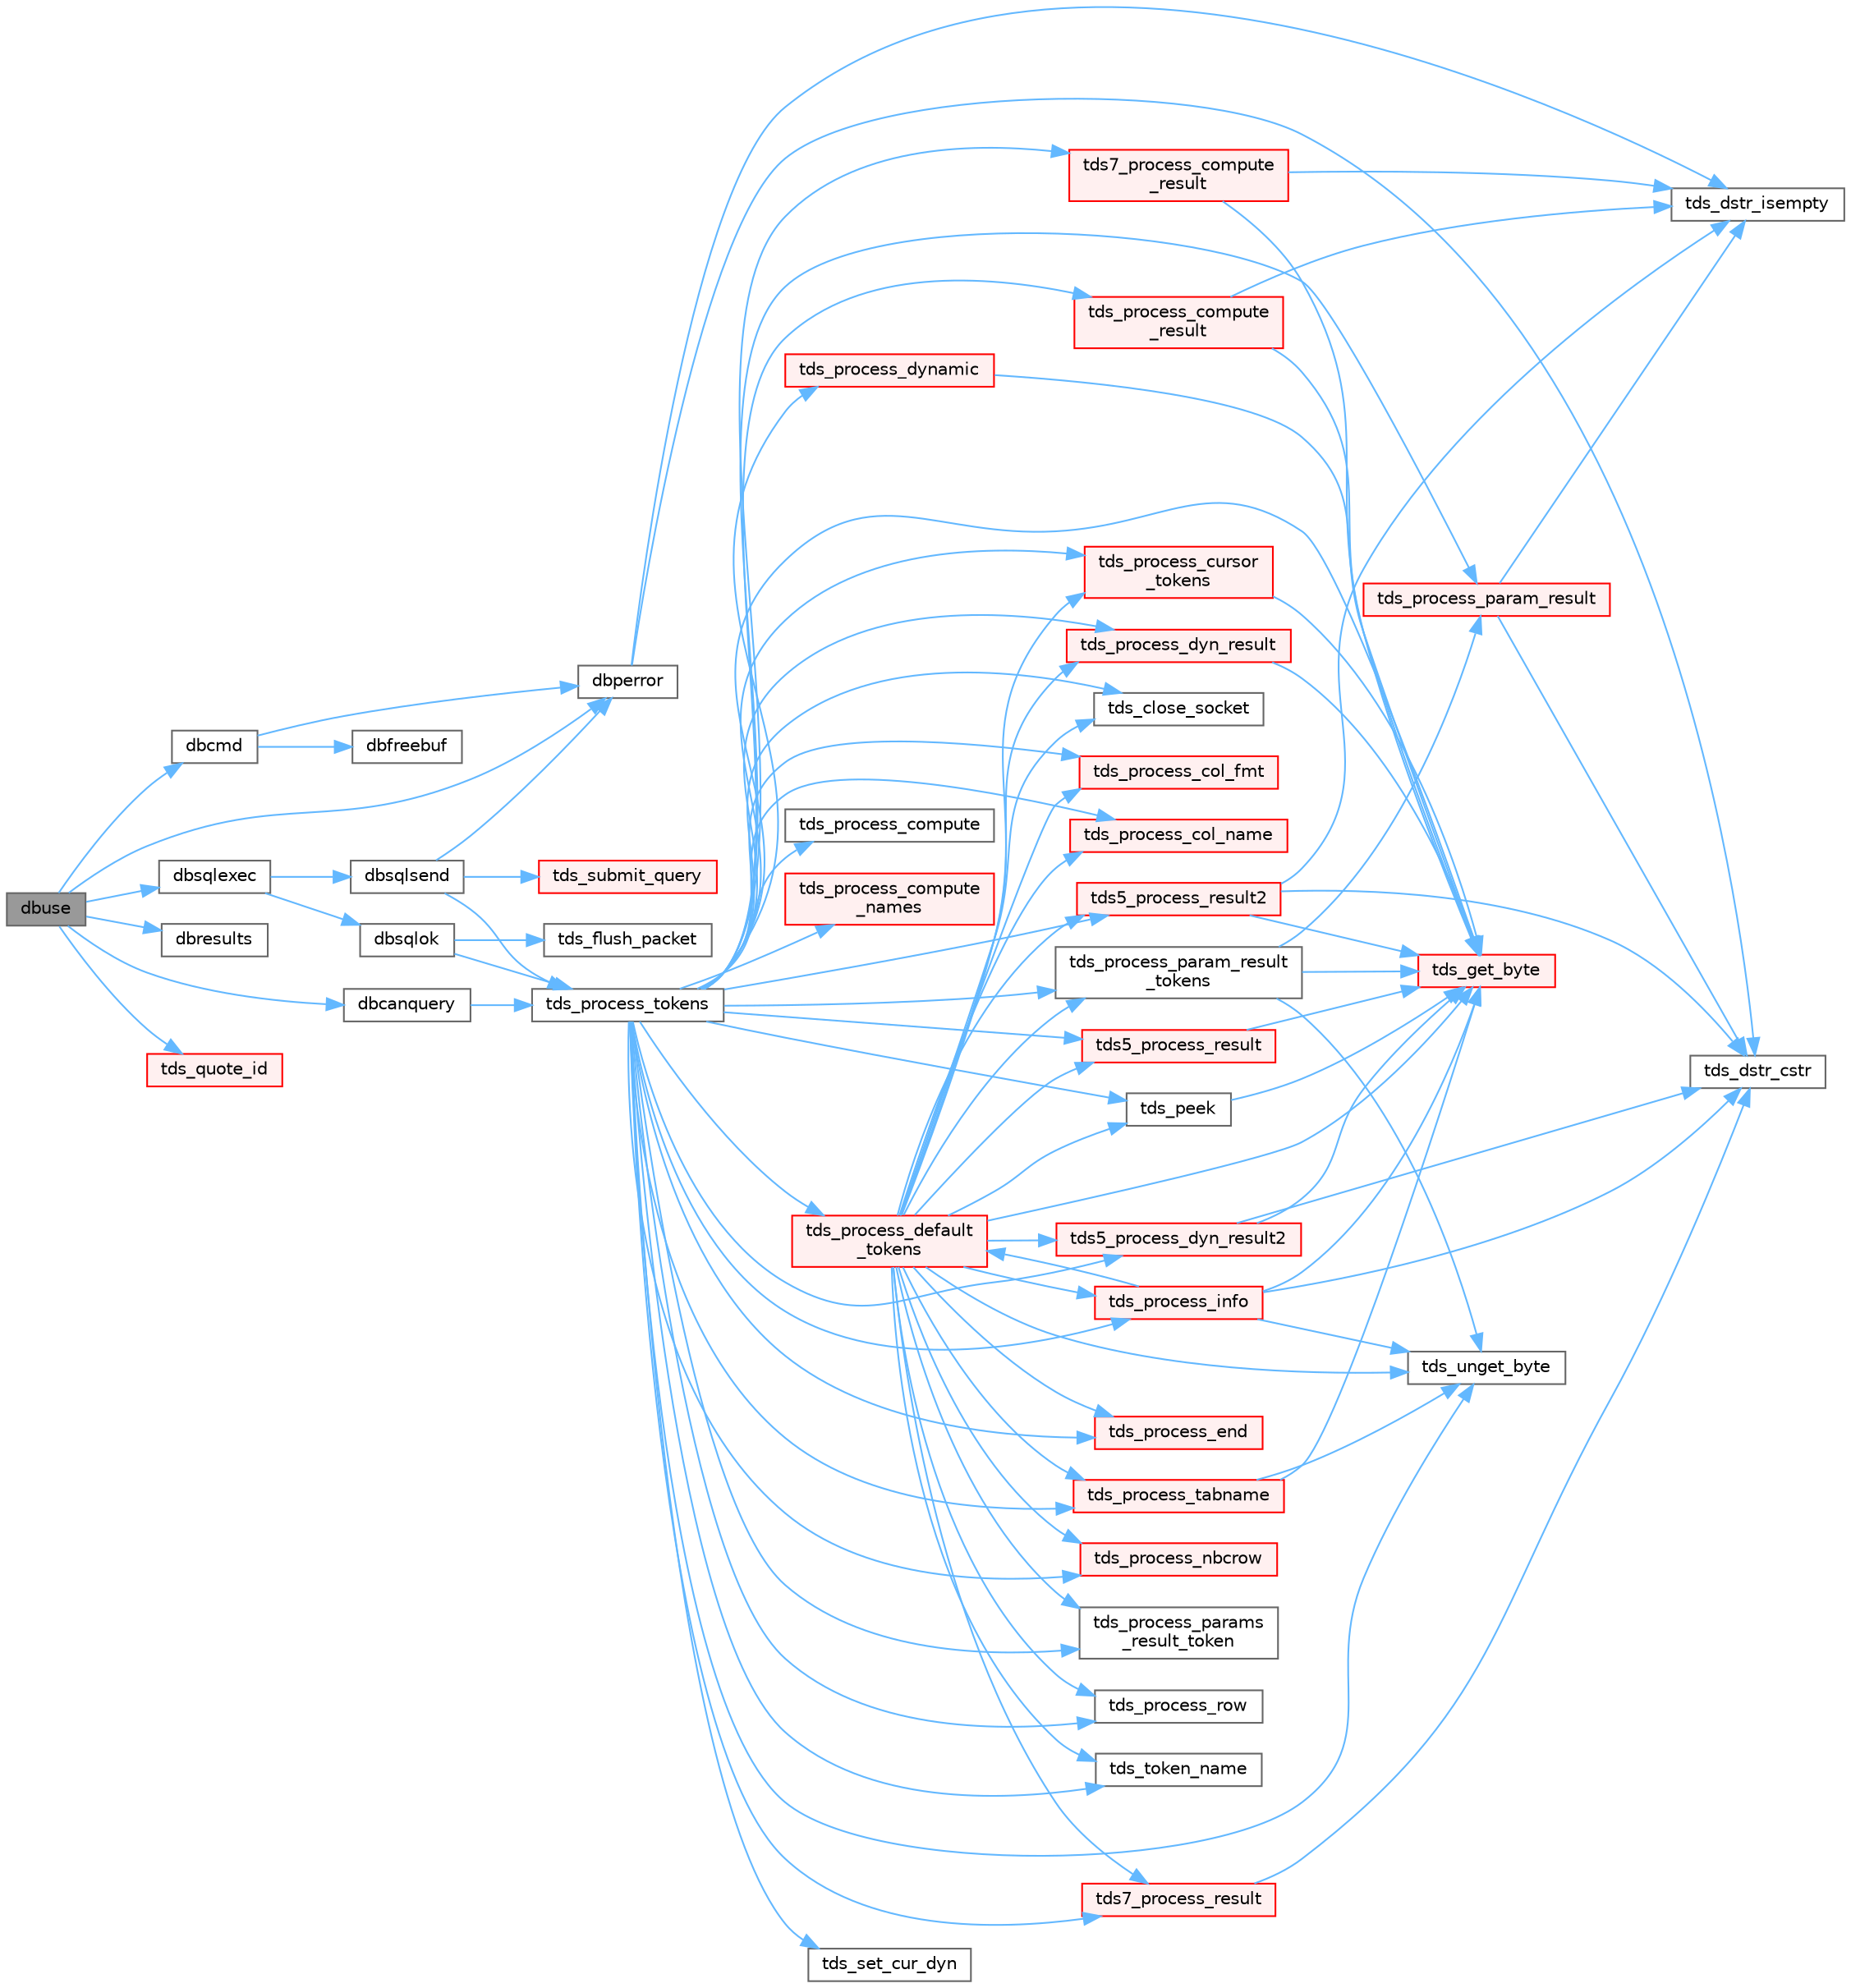 digraph "dbuse"
{
 // LATEX_PDF_SIZE
  bgcolor="transparent";
  edge [fontname=Helvetica,fontsize=10,labelfontname=Helvetica,labelfontsize=10];
  node [fontname=Helvetica,fontsize=10,shape=box,height=0.2,width=0.4];
  rankdir="LR";
  Node1 [id="Node000001",label="dbuse",height=0.2,width=0.4,color="gray40", fillcolor="grey60", style="filled", fontcolor="black",tooltip="Change current database."];
  Node1 -> Node2 [id="edge1_Node000001_Node000002",color="steelblue1",style="solid",tooltip=" "];
  Node2 [id="Node000002",label="dbcanquery",height=0.2,width=0.4,color="grey40", fillcolor="white", style="filled",URL="$a00575.html#ga559e24ba70d0d96c3469eb6ab8f74e05",tooltip="Cancel the query currently being retrieved, discarding all pending rows."];
  Node2 -> Node3 [id="edge2_Node000002_Node000003",color="steelblue1",style="solid",tooltip=" "];
  Node3 [id="Node000003",label="tds_process_tokens",height=0.2,width=0.4,color="grey40", fillcolor="white", style="filled",URL="$a00592.html#gabfc9de1d1fe718818caf63a4be4035a6",tooltip="process all streams."];
  Node3 -> Node4 [id="edge3_Node000003_Node000004",color="steelblue1",style="solid",tooltip=" "];
  Node4 [id="Node000004",label="tds5_process_dyn_result2",height=0.2,width=0.4,color="red", fillcolor="#FFF0F0", style="filled",URL="$a00592.html#gae688b515631141acfbc41bbb91c8b921",tooltip="Process new TDS 5.0 token for describing output parameters."];
  Node4 -> Node12 [id="edge4_Node000004_Node000012",color="steelblue1",style="solid",tooltip=" "];
  Node12 [id="Node000012",label="tds_dstr_cstr",height=0.2,width=0.4,color="grey40", fillcolor="white", style="filled",URL="$a00593.html#gac536f0e4d77d3cff5702719362ec1766",tooltip="Returns a C version (NUL terminated string) of dstr."];
  Node4 -> Node29 [id="edge5_Node000004_Node000029",color="steelblue1",style="solid",tooltip=" "];
  Node29 [id="Node000029",label="tds_get_byte",height=0.2,width=0.4,color="red", fillcolor="#FFF0F0", style="filled",URL="$a00591.html#ga0cb72d3f6943795c39db1fa692be0a58",tooltip="Return a single byte from the input buffer."];
  Node3 -> Node32 [id="edge6_Node000003_Node000032",color="steelblue1",style="solid",tooltip=" "];
  Node32 [id="Node000032",label="tds5_process_result",height=0.2,width=0.4,color="red", fillcolor="#FFF0F0", style="filled",URL="$a00592.html#ga547b2f48659f77a69aa802d861ac827d",tooltip="tds5_process_result() is the TDS 5.0 result set processing routine."];
  Node32 -> Node29 [id="edge7_Node000032_Node000029",color="steelblue1",style="solid",tooltip=" "];
  Node3 -> Node35 [id="edge8_Node000003_Node000035",color="steelblue1",style="solid",tooltip=" "];
  Node35 [id="Node000035",label="tds5_process_result2",height=0.2,width=0.4,color="red", fillcolor="#FFF0F0", style="filled",URL="$a00592.html#gabe2bdd5a41ce067cb31aef18ff81cb1c",tooltip="tds5_process_result2() is the new TDS 5.0 result set processing routine."];
  Node35 -> Node12 [id="edge9_Node000035_Node000012",color="steelblue1",style="solid",tooltip=" "];
  Node35 -> Node38 [id="edge10_Node000035_Node000038",color="steelblue1",style="solid",tooltip=" "];
  Node38 [id="Node000038",label="tds_dstr_isempty",height=0.2,width=0.4,color="grey40", fillcolor="white", style="filled",URL="$a00593.html#ga197c6af67f2e7469d06c2aa055917b1e",tooltip="test if string is empty"];
  Node35 -> Node29 [id="edge11_Node000035_Node000029",color="steelblue1",style="solid",tooltip=" "];
  Node3 -> Node39 [id="edge12_Node000003_Node000039",color="steelblue1",style="solid",tooltip=" "];
  Node39 [id="Node000039",label="tds7_process_compute\l_result",height=0.2,width=0.4,color="red", fillcolor="#FFF0F0", style="filled",URL="$a00592.html#ga6728e344caa20aea1def85f58dea138b",tooltip="tds7_process_compute_result() processes compute result sets for TDS 7/8."];
  Node39 -> Node38 [id="edge13_Node000039_Node000038",color="steelblue1",style="solid",tooltip=" "];
  Node39 -> Node29 [id="edge14_Node000039_Node000029",color="steelblue1",style="solid",tooltip=" "];
  Node3 -> Node43 [id="edge15_Node000003_Node000043",color="steelblue1",style="solid",tooltip=" "];
  Node43 [id="Node000043",label="tds7_process_result",height=0.2,width=0.4,color="red", fillcolor="#FFF0F0", style="filled",URL="$a00592.html#gaca56fc22d65a24a96d1bef310ade73aa",tooltip="tds7_process_result() is the TDS 7.0 result set processing routine."];
  Node43 -> Node12 [id="edge16_Node000043_Node000012",color="steelblue1",style="solid",tooltip=" "];
  Node3 -> Node18 [id="edge17_Node000003_Node000018",color="steelblue1",style="solid",tooltip=" "];
  Node18 [id="Node000018",label="tds_close_socket",height=0.2,width=0.4,color="grey40", fillcolor="white", style="filled",URL="$a00591.html#ga3e3f76009fce5ceedb2f42bb2c9aed2e",tooltip="Close current socket."];
  Node3 -> Node29 [id="edge18_Node000003_Node000029",color="steelblue1",style="solid",tooltip=" "];
  Node3 -> Node44 [id="edge19_Node000003_Node000044",color="steelblue1",style="solid",tooltip=" "];
  Node44 [id="Node000044",label="tds_peek",height=0.2,width=0.4,color="grey40", fillcolor="white", style="filled",URL="$a00591.html#ga221e98a9c8be96ec6c8547891e1b53af",tooltip="Reads a byte from the TDS stream without removing it."];
  Node44 -> Node29 [id="edge20_Node000044_Node000029",color="steelblue1",style="solid",tooltip=" "];
  Node3 -> Node45 [id="edge21_Node000003_Node000045",color="steelblue1",style="solid",tooltip=" "];
  Node45 [id="Node000045",label="tds_process_col_fmt",height=0.2,width=0.4,color="red", fillcolor="#FFF0F0", style="filled",URL="$a00592.html#ga4e3dd9d3614f5f0433b78b761dd68741",tooltip="tds_process_col_fmt() is the other half of result set processing under TDS 4.2."];
  Node3 -> Node46 [id="edge22_Node000003_Node000046",color="steelblue1",style="solid",tooltip=" "];
  Node46 [id="Node000046",label="tds_process_col_name",height=0.2,width=0.4,color="red", fillcolor="#FFF0F0", style="filled",URL="$a00592.html#ga905d2fa5e1b602817bd16bb0fcf9eadb",tooltip="tds_process_col_name() is one half of the result set under TDS 4.2 it contains all the column names,..."];
  Node3 -> Node50 [id="edge23_Node000003_Node000050",color="steelblue1",style="solid",tooltip=" "];
  Node50 [id="Node000050",label="tds_process_compute",height=0.2,width=0.4,color="grey40", fillcolor="white", style="filled",URL="$a00592.html#ga6fcb37d5addebdc1af9f34ebc59fd7a8",tooltip="tds_process_compute() processes compute rows and places them in the row buffer."];
  Node3 -> Node51 [id="edge24_Node000003_Node000051",color="steelblue1",style="solid",tooltip=" "];
  Node51 [id="Node000051",label="tds_process_compute\l_names",height=0.2,width=0.4,color="red", fillcolor="#FFF0F0", style="filled",URL="$a00592.html#gae5b3e01f3d665f9e377de091f46f1ab9",tooltip="tds_process_compute_names() processes compute result sets."];
  Node3 -> Node52 [id="edge25_Node000003_Node000052",color="steelblue1",style="solid",tooltip=" "];
  Node52 [id="Node000052",label="tds_process_compute\l_result",height=0.2,width=0.4,color="red", fillcolor="#FFF0F0", style="filled",URL="$a00592.html#gae3368ea80d0d8b13791ceb13ee5f19c9",tooltip="tds_process_compute_result() processes compute result sets."];
  Node52 -> Node38 [id="edge26_Node000052_Node000038",color="steelblue1",style="solid",tooltip=" "];
  Node52 -> Node29 [id="edge27_Node000052_Node000029",color="steelblue1",style="solid",tooltip=" "];
  Node3 -> Node53 [id="edge28_Node000003_Node000053",color="steelblue1",style="solid",tooltip=" "];
  Node53 [id="Node000053",label="tds_process_cursor\l_tokens",height=0.2,width=0.4,color="red", fillcolor="#FFF0F0", style="filled",URL="$a00592.html#ga315d875d90c64d12d61fc9e33b4dee96",tooltip="Reads cursor command results."];
  Node53 -> Node29 [id="edge29_Node000053_Node000029",color="steelblue1",style="solid",tooltip=" "];
  Node3 -> Node54 [id="edge30_Node000003_Node000054",color="steelblue1",style="solid",tooltip=" "];
  Node54 [id="Node000054",label="tds_process_default\l_tokens",height=0.2,width=0.4,color="red", fillcolor="#FFF0F0", style="filled",URL="$a00592.html#ga39453d084f3f780ac4602d4abf2839f7",tooltip="tds_process_default_tokens() is a catch all function that is called to process tokens not known to ot..."];
  Node54 -> Node4 [id="edge31_Node000054_Node000004",color="steelblue1",style="solid",tooltip=" "];
  Node54 -> Node32 [id="edge32_Node000054_Node000032",color="steelblue1",style="solid",tooltip=" "];
  Node54 -> Node35 [id="edge33_Node000054_Node000035",color="steelblue1",style="solid",tooltip=" "];
  Node54 -> Node43 [id="edge34_Node000054_Node000043",color="steelblue1",style="solid",tooltip=" "];
  Node54 -> Node18 [id="edge35_Node000054_Node000018",color="steelblue1",style="solid",tooltip=" "];
  Node54 -> Node29 [id="edge36_Node000054_Node000029",color="steelblue1",style="solid",tooltip=" "];
  Node54 -> Node44 [id="edge37_Node000054_Node000044",color="steelblue1",style="solid",tooltip=" "];
  Node54 -> Node45 [id="edge38_Node000054_Node000045",color="steelblue1",style="solid",tooltip=" "];
  Node54 -> Node46 [id="edge39_Node000054_Node000046",color="steelblue1",style="solid",tooltip=" "];
  Node54 -> Node53 [id="edge40_Node000054_Node000053",color="steelblue1",style="solid",tooltip=" "];
  Node54 -> Node58 [id="edge41_Node000054_Node000058",color="steelblue1",style="solid",tooltip=" "];
  Node58 [id="Node000058",label="tds_process_dyn_result",height=0.2,width=0.4,color="red", fillcolor="#FFF0F0", style="filled",URL="$a00592.html#ga416cf119c1d4a0fca27dc5b50c261358",tooltip="Process results from dynamic."];
  Node58 -> Node29 [id="edge42_Node000058_Node000029",color="steelblue1",style="solid",tooltip=" "];
  Node54 -> Node59 [id="edge43_Node000054_Node000059",color="steelblue1",style="solid",tooltip=" "];
  Node59 [id="Node000059",label="tds_process_end",height=0.2,width=0.4,color="red", fillcolor="#FFF0F0", style="filled",URL="$a00592.html#ga6ee2e7af38af768611b8bf4b79c36f46",tooltip="tds_process_end() processes any of the DONE, DONEPROC, or DONEINPROC tokens."];
  Node54 -> Node82 [id="edge44_Node000054_Node000082",color="steelblue1",style="solid",tooltip=" "];
  Node82 [id="Node000082",label="tds_process_info",height=0.2,width=0.4,color="red", fillcolor="#FFF0F0", style="filled",URL="$a00592.html#ga65a2316369529731732f200c190d05d6",tooltip="tds_process_info() is called for INFO, ERR, or EED tokens and is responsible for calling the CLI's me..."];
  Node82 -> Node12 [id="edge45_Node000082_Node000012",color="steelblue1",style="solid",tooltip=" "];
  Node82 -> Node29 [id="edge46_Node000082_Node000029",color="steelblue1",style="solid",tooltip=" "];
  Node82 -> Node54 [id="edge47_Node000082_Node000054",color="steelblue1",style="solid",tooltip=" "];
  Node82 -> Node83 [id="edge48_Node000082_Node000083",color="steelblue1",style="solid",tooltip=" "];
  Node83 [id="Node000083",label="tds_unget_byte",height=0.2,width=0.4,color="grey40", fillcolor="white", style="filled",URL="$a00591.html#gad70d59fb317d098b0c9fd29dd77131a8",tooltip="Unget will always work as long as you don't call it twice in a row."];
  Node54 -> Node84 [id="edge49_Node000054_Node000084",color="steelblue1",style="solid",tooltip=" "];
  Node84 [id="Node000084",label="tds_process_nbcrow",height=0.2,width=0.4,color="red", fillcolor="#FFF0F0", style="filled",URL="$a00592.html#gaf7264c9eb3aa7a73358a4c65f02d3d3c",tooltip="tds_process_nbcrow() processes rows and places them in the row buffer."];
  Node54 -> Node85 [id="edge50_Node000054_Node000085",color="steelblue1",style="solid",tooltip=" "];
  Node85 [id="Node000085",label="tds_process_param_result\l_tokens",height=0.2,width=0.4,color="grey40", fillcolor="white", style="filled",URL="$a00592.html#ga9fdef8228d29cab7fa9098f07fa73fba",tooltip="Process parameters from networks."];
  Node85 -> Node29 [id="edge51_Node000085_Node000029",color="steelblue1",style="solid",tooltip=" "];
  Node85 -> Node86 [id="edge52_Node000085_Node000086",color="steelblue1",style="solid",tooltip=" "];
  Node86 [id="Node000086",label="tds_process_param_result",height=0.2,width=0.4,color="red", fillcolor="#FFF0F0", style="filled",URL="$a00592.html#gacb3354443bcefe7a500a500a4904cc05",tooltip="process output parameters of a stored procedure."];
  Node86 -> Node12 [id="edge53_Node000086_Node000012",color="steelblue1",style="solid",tooltip=" "];
  Node86 -> Node38 [id="edge54_Node000086_Node000038",color="steelblue1",style="solid",tooltip=" "];
  Node85 -> Node83 [id="edge55_Node000085_Node000083",color="steelblue1",style="solid",tooltip=" "];
  Node54 -> Node90 [id="edge56_Node000054_Node000090",color="steelblue1",style="solid",tooltip=" "];
  Node90 [id="Node000090",label="tds_process_params\l_result_token",height=0.2,width=0.4,color="grey40", fillcolor="white", style="filled",URL="$a00592.html#ga7b18c0911a9dc69939577b39eb64725d",tooltip="tds_process_params_result_token() processes params on TDS5."];
  Node54 -> Node91 [id="edge57_Node000054_Node000091",color="steelblue1",style="solid",tooltip=" "];
  Node91 [id="Node000091",label="tds_process_row",height=0.2,width=0.4,color="grey40", fillcolor="white", style="filled",URL="$a00592.html#gaad814dd6e35aee8332035d06dc8b5d65",tooltip="tds_process_row() processes rows and places them in the row buffer."];
  Node54 -> Node92 [id="edge58_Node000054_Node000092",color="steelblue1",style="solid",tooltip=" "];
  Node92 [id="Node000092",label="tds_process_tabname",height=0.2,width=0.4,color="red", fillcolor="#FFF0F0", style="filled",URL="$a00592.html#gaeec59bca9bd0c5388e245f0d19d9c81a",tooltip="Process list of table from network."];
  Node92 -> Node29 [id="edge59_Node000092_Node000029",color="steelblue1",style="solid",tooltip=" "];
  Node92 -> Node83 [id="edge60_Node000092_Node000083",color="steelblue1",style="solid",tooltip=" "];
  Node54 -> Node96 [id="edge61_Node000054_Node000096",color="steelblue1",style="solid",tooltip=" "];
  Node96 [id="Node000096",label="tds_token_name",height=0.2,width=0.4,color="grey40", fillcolor="white", style="filled",URL="$a00592.html#ga7f24a7af985cd320788122e98072b7af",tooltip="Returns string representation for a given token type."];
  Node54 -> Node83 [id="edge62_Node000054_Node000083",color="steelblue1",style="solid",tooltip=" "];
  Node3 -> Node58 [id="edge63_Node000003_Node000058",color="steelblue1",style="solid",tooltip=" "];
  Node3 -> Node97 [id="edge64_Node000003_Node000097",color="steelblue1",style="solid",tooltip=" "];
  Node97 [id="Node000097",label="tds_process_dynamic",height=0.2,width=0.4,color="red", fillcolor="#FFF0F0", style="filled",URL="$a00592.html#ga5cfc0340d8d717e67f60037e029b2142",tooltip="tds_process_dynamic() finds the element of the dyns array for the id"];
  Node97 -> Node29 [id="edge65_Node000097_Node000029",color="steelblue1",style="solid",tooltip=" "];
  Node3 -> Node59 [id="edge66_Node000003_Node000059",color="steelblue1",style="solid",tooltip=" "];
  Node3 -> Node82 [id="edge67_Node000003_Node000082",color="steelblue1",style="solid",tooltip=" "];
  Node3 -> Node84 [id="edge68_Node000003_Node000084",color="steelblue1",style="solid",tooltip=" "];
  Node3 -> Node86 [id="edge69_Node000003_Node000086",color="steelblue1",style="solid",tooltip=" "];
  Node3 -> Node85 [id="edge70_Node000003_Node000085",color="steelblue1",style="solid",tooltip=" "];
  Node3 -> Node90 [id="edge71_Node000003_Node000090",color="steelblue1",style="solid",tooltip=" "];
  Node3 -> Node91 [id="edge72_Node000003_Node000091",color="steelblue1",style="solid",tooltip=" "];
  Node3 -> Node92 [id="edge73_Node000003_Node000092",color="steelblue1",style="solid",tooltip=" "];
  Node3 -> Node76 [id="edge74_Node000003_Node000076",color="steelblue1",style="solid",tooltip=" "];
  Node76 [id="Node000076",label="tds_set_cur_dyn",height=0.2,width=0.4,color="grey40", fillcolor="white", style="filled",URL="$a00590.html#gae8b7db85af16701fc0604eb117cbd4e4",tooltip="Set current dynamic."];
  Node3 -> Node96 [id="edge75_Node000003_Node000096",color="steelblue1",style="solid",tooltip=" "];
  Node3 -> Node83 [id="edge76_Node000003_Node000083",color="steelblue1",style="solid",tooltip=" "];
  Node1 -> Node99 [id="edge77_Node000001_Node000099",color="steelblue1",style="solid",tooltip=" "];
  Node99 [id="Node000099",label="dbcmd",height=0.2,width=0.4,color="grey40", fillcolor="white", style="filled",URL="$a00575.html#ga87b39d9863316b4ba85654b0885d53a0",tooltip="Append SQL to the command buffer."];
  Node99 -> Node100 [id="edge78_Node000099_Node000100",color="steelblue1",style="solid",tooltip=" "];
  Node100 [id="Node000100",label="dbfreebuf",height=0.2,width=0.4,color="grey40", fillcolor="white", style="filled",URL="$a00575.html#ga0fcfcf6846442dac9dd5584d270ec72a",tooltip="Erase the command buffer, in case DBNOAUTOFREE was set with dbsetopt()."];
  Node99 -> Node101 [id="edge79_Node000099_Node000101",color="steelblue1",style="solid",tooltip=" "];
  Node101 [id="Node000101",label="dbperror",height=0.2,width=0.4,color="grey40", fillcolor="white", style="filled",URL="$a00581.html#ga302a4ce6559b81808e3be51615cd1b67",tooltip="Call client-installed error handler."];
  Node101 -> Node12 [id="edge80_Node000101_Node000012",color="steelblue1",style="solid",tooltip=" "];
  Node101 -> Node38 [id="edge81_Node000101_Node000038",color="steelblue1",style="solid",tooltip=" "];
  Node1 -> Node101 [id="edge82_Node000001_Node000101",color="steelblue1",style="solid",tooltip=" "];
  Node1 -> Node102 [id="edge83_Node000001_Node000102",color="steelblue1",style="solid",tooltip=" "];
  Node102 [id="Node000102",label="dbresults",height=0.2,width=0.4,color="grey40", fillcolor="white", style="filled",URL="$a00575.html#ga4e26d949be2c3bf71b1a33c75b11d931",tooltip="Set up query results."];
  Node1 -> Node103 [id="edge84_Node000001_Node000103",color="steelblue1",style="solid",tooltip=" "];
  Node103 [id="Node000103",label="dbsqlexec",height=0.2,width=0.4,color="grey40", fillcolor="white", style="filled",URL="$a00575.html#gaae889abeb145ec41f7361aa8f597fe46",tooltip="send the SQL command to the server and wait for an answer."];
  Node103 -> Node104 [id="edge85_Node000103_Node000104",color="steelblue1",style="solid",tooltip=" "];
  Node104 [id="Node000104",label="dbsqlok",height=0.2,width=0.4,color="grey40", fillcolor="white", style="filled",URL="$a00575.html#gae1f50a6a2c31fda57cb481922b06841e",tooltip="Wait for results of a query from the server."];
  Node104 -> Node64 [id="edge86_Node000104_Node000064",color="steelblue1",style="solid",tooltip=" "];
  Node64 [id="Node000064",label="tds_flush_packet",height=0.2,width=0.4,color="grey40", fillcolor="white", style="filled",URL="$a00591.html#ga5feb53554e8917a81bbbc332163a61fb",tooltip="Flush packet to server."];
  Node104 -> Node3 [id="edge87_Node000104_Node000003",color="steelblue1",style="solid",tooltip=" "];
  Node103 -> Node105 [id="edge88_Node000103_Node000105",color="steelblue1",style="solid",tooltip=" "];
  Node105 [id="Node000105",label="dbsqlsend",height=0.2,width=0.4,color="grey40", fillcolor="white", style="filled",URL="$a00575.html#gac980139b9cea03cf93e373d425991481",tooltip="Transmit the command buffer to the server."];
  Node105 -> Node101 [id="edge89_Node000105_Node000101",color="steelblue1",style="solid",tooltip=" "];
  Node105 -> Node3 [id="edge90_Node000105_Node000003",color="steelblue1",style="solid",tooltip=" "];
  Node105 -> Node106 [id="edge91_Node000105_Node000106",color="steelblue1",style="solid",tooltip=" "];
  Node106 [id="Node000106",label="tds_submit_query",height=0.2,width=0.4,color="red", fillcolor="#FFF0F0", style="filled",URL="$a00590.html#ga5a29ae7f99d089dc3cea85ec6ee5f3ab",tooltip="Sends a language string to the database server for processing."];
  Node1 -> Node94 [id="edge92_Node000001_Node000094",color="steelblue1",style="solid",tooltip=" "];
  Node94 [id="Node000094",label="tds_quote_id",height=0.2,width=0.4,color="red", fillcolor="#FFF0F0", style="filled",URL="$a00590.html#ga8d8f2f1c91635ee95f30722208ae3043",tooltip="Quote an id."];
}
